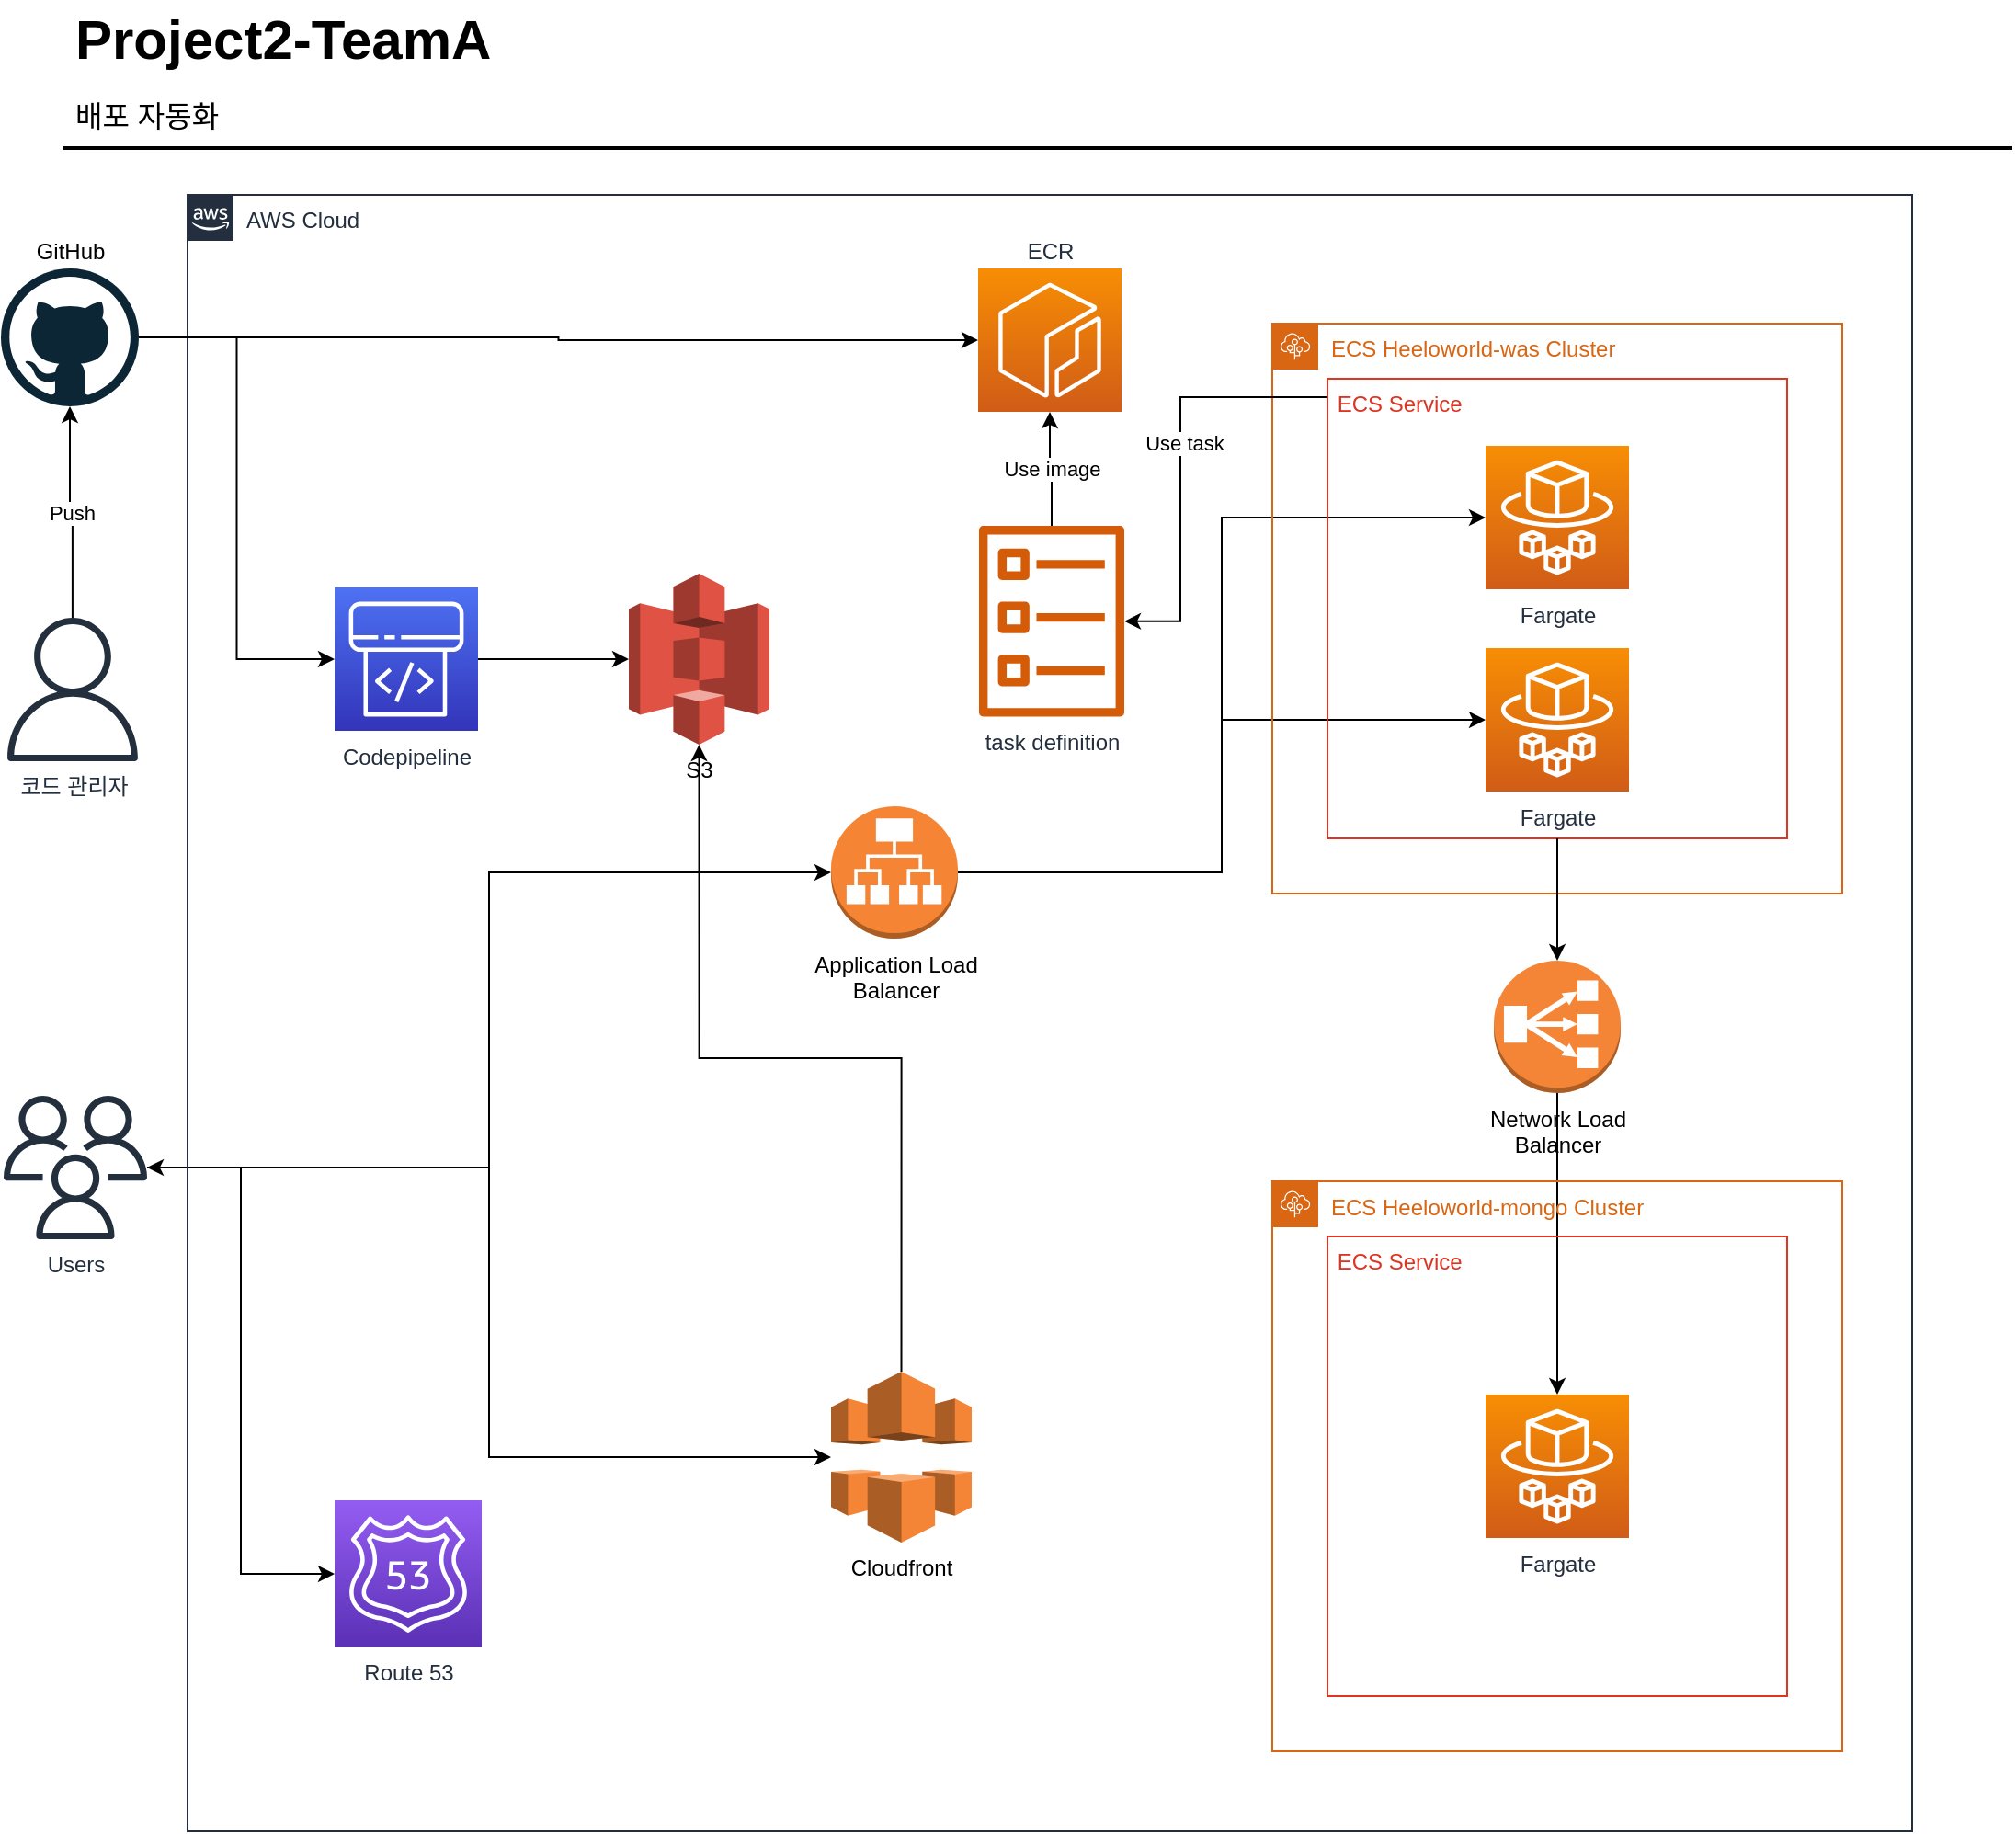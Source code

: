 <mxfile version="20.8.8" type="device"><diagram id="Ht1M8jgEwFfnCIfOTk4-" name="Page-1"><mxGraphModel dx="1928" dy="1082" grid="1" gridSize="10" guides="1" tooltips="1" connect="1" arrows="1" fold="1" page="1" pageScale="1" pageWidth="1169" pageHeight="827" math="0" shadow="0"><root><mxCell id="0"/><mxCell id="1" parent="0"/><mxCell id="-QjtrjUzRDEMRZ5MF8oH-47" value="Project2-TeamA" style="text;html=1;resizable=0;points=[];autosize=1;align=left;verticalAlign=top;spacingTop=-4;fontSize=30;fontStyle=1" parent="1" vertex="1"><mxGeometry x="56.5" y="64.5" width="250" height="40" as="geometry"/></mxCell><mxCell id="-QjtrjUzRDEMRZ5MF8oH-48" value="배포 자동화" style="text;html=1;resizable=0;points=[];autosize=1;align=left;verticalAlign=top;spacingTop=-4;fontSize=16;" parent="1" vertex="1"><mxGeometry x="56.5" y="114.5" width="110" height="30" as="geometry"/></mxCell><mxCell id="SCVMTBWpLvtzJIhz15lM-1" value="" style="line;strokeWidth=2;html=1;fontSize=14;" parent="1" vertex="1"><mxGeometry x="52.5" y="139.5" width="1060" height="10" as="geometry"/></mxCell><mxCell id="E8wnlkkAgw01TToe8rG--15" style="edgeStyle=orthogonalEdgeStyle;rounded=0;orthogonalLoop=1;jettySize=auto;html=1;entryX=0;entryY=0.5;entryDx=0;entryDy=0;entryPerimeter=0;startArrow=classic;startFill=1;" edge="1" parent="1" source="E8wnlkkAgw01TToe8rG--12" target="E8wnlkkAgw01TToe8rG--11"><mxGeometry relative="1" as="geometry"/></mxCell><mxCell id="E8wnlkkAgw01TToe8rG--41" style="edgeStyle=orthogonalEdgeStyle;rounded=0;orthogonalLoop=1;jettySize=auto;html=1;entryX=0;entryY=0.5;entryDx=0;entryDy=0;entryPerimeter=0;startArrow=none;startFill=0;" edge="1" parent="1" source="E8wnlkkAgw01TToe8rG--12" target="E8wnlkkAgw01TToe8rG--13"><mxGeometry relative="1" as="geometry"/></mxCell><mxCell id="E8wnlkkAgw01TToe8rG--52" style="edgeStyle=orthogonalEdgeStyle;rounded=0;orthogonalLoop=1;jettySize=auto;html=1;entryX=0;entryY=0.5;entryDx=0;entryDy=0;entryPerimeter=0;startArrow=none;startFill=0;" edge="1" parent="1" source="E8wnlkkAgw01TToe8rG--12" target="E8wnlkkAgw01TToe8rG--16"><mxGeometry relative="1" as="geometry"/></mxCell><mxCell id="E8wnlkkAgw01TToe8rG--12" value="Users" style="sketch=0;outlineConnect=0;fontColor=#232F3E;gradientColor=none;fillColor=#232F3D;strokeColor=none;dashed=0;verticalLabelPosition=bottom;verticalAlign=top;align=center;html=1;fontSize=12;fontStyle=0;aspect=fixed;pointerEvents=1;shape=mxgraph.aws4.users;" vertex="1" parent="1"><mxGeometry x="20" y="660" width="78" height="78" as="geometry"/></mxCell><mxCell id="E8wnlkkAgw01TToe8rG--18" value="AWS Cloud" style="points=[[0,0],[0.25,0],[0.5,0],[0.75,0],[1,0],[1,0.25],[1,0.5],[1,0.75],[1,1],[0.75,1],[0.5,1],[0.25,1],[0,1],[0,0.75],[0,0.5],[0,0.25]];outlineConnect=0;gradientColor=none;html=1;whiteSpace=wrap;fontSize=12;fontStyle=0;container=1;pointerEvents=0;collapsible=0;recursiveResize=0;shape=mxgraph.aws4.group;grIcon=mxgraph.aws4.group_aws_cloud_alt;strokeColor=#232F3E;fillColor=none;verticalAlign=top;align=left;spacingLeft=30;fontColor=#232F3E;dashed=0;" vertex="1" parent="1"><mxGeometry x="120" y="170" width="938" height="890" as="geometry"/></mxCell><mxCell id="E8wnlkkAgw01TToe8rG--11" value="Route 53" style="sketch=0;points=[[0,0,0],[0.25,0,0],[0.5,0,0],[0.75,0,0],[1,0,0],[0,1,0],[0.25,1,0],[0.5,1,0],[0.75,1,0],[1,1,0],[0,0.25,0],[0,0.5,0],[0,0.75,0],[1,0.25,0],[1,0.5,0],[1,0.75,0]];outlineConnect=0;fontColor=#232F3E;gradientColor=#945DF2;gradientDirection=north;fillColor=#5A30B5;strokeColor=#ffffff;dashed=0;verticalLabelPosition=bottom;verticalAlign=top;align=center;html=1;fontSize=12;fontStyle=0;aspect=fixed;shape=mxgraph.aws4.resourceIcon;resIcon=mxgraph.aws4.route_53;" vertex="1" parent="E8wnlkkAgw01TToe8rG--18"><mxGeometry x="80" y="710" width="80" height="80" as="geometry"/></mxCell><mxCell id="E8wnlkkAgw01TToe8rG--35" style="edgeStyle=orthogonalEdgeStyle;rounded=0;orthogonalLoop=1;jettySize=auto;html=1;exitX=1;exitY=0.5;exitDx=0;exitDy=0;exitPerimeter=0;entryX=0;entryY=0.5;entryDx=0;entryDy=0;entryPerimeter=0;startArrow=none;startFill=0;" edge="1" parent="E8wnlkkAgw01TToe8rG--18" source="E8wnlkkAgw01TToe8rG--16" target="E8wnlkkAgw01TToe8rG--7"><mxGeometry relative="1" as="geometry"/></mxCell><mxCell id="E8wnlkkAgw01TToe8rG--37" style="edgeStyle=orthogonalEdgeStyle;rounded=0;orthogonalLoop=1;jettySize=auto;html=1;entryX=0;entryY=0.5;entryDx=0;entryDy=0;entryPerimeter=0;startArrow=none;startFill=0;" edge="1" parent="E8wnlkkAgw01TToe8rG--18" source="E8wnlkkAgw01TToe8rG--16" target="E8wnlkkAgw01TToe8rG--8"><mxGeometry relative="1" as="geometry"/></mxCell><mxCell id="E8wnlkkAgw01TToe8rG--16" value="Application Load&lt;br&gt;Balancer" style="outlineConnect=0;dashed=0;verticalLabelPosition=bottom;verticalAlign=top;align=center;html=1;shape=mxgraph.aws3.application_load_balancer;fillColor=#F58534;gradientColor=none;" vertex="1" parent="E8wnlkkAgw01TToe8rG--18"><mxGeometry x="350" y="332.5" width="69" height="72" as="geometry"/></mxCell><mxCell id="E8wnlkkAgw01TToe8rG--56" style="edgeStyle=orthogonalEdgeStyle;rounded=0;orthogonalLoop=1;jettySize=auto;html=1;entryX=0.5;entryY=1;entryDx=0;entryDy=0;entryPerimeter=0;startArrow=none;startFill=0;endArrow=classic;endFill=1;exitX=0.5;exitY=0;exitDx=0;exitDy=0;exitPerimeter=0;" edge="1" parent="E8wnlkkAgw01TToe8rG--18" source="E8wnlkkAgw01TToe8rG--13" target="E8wnlkkAgw01TToe8rG--14"><mxGeometry relative="1" as="geometry"/></mxCell><mxCell id="E8wnlkkAgw01TToe8rG--13" value="Cloudfront&lt;br&gt;" style="outlineConnect=0;dashed=0;verticalLabelPosition=bottom;verticalAlign=top;align=center;html=1;shape=mxgraph.aws3.cloudfront;fillColor=#F58536;gradientColor=none;" vertex="1" parent="E8wnlkkAgw01TToe8rG--18"><mxGeometry x="350" y="640" width="76.5" height="93" as="geometry"/></mxCell><mxCell id="E8wnlkkAgw01TToe8rG--14" value="S3" style="outlineConnect=0;dashed=0;verticalLabelPosition=bottom;verticalAlign=top;align=center;html=1;shape=mxgraph.aws3.s3;fillColor=#E05243;gradientColor=none;" vertex="1" parent="E8wnlkkAgw01TToe8rG--18"><mxGeometry x="240" y="206" width="76.5" height="93" as="geometry"/></mxCell><mxCell id="E8wnlkkAgw01TToe8rG--5" value="ECR" style="sketch=0;points=[[0,0,0],[0.25,0,0],[0.5,0,0],[0.75,0,0],[1,0,0],[0,1,0],[0.25,1,0],[0.5,1,0],[0.75,1,0],[1,1,0],[0,0.25,0],[0,0.5,0],[0,0.75,0],[1,0.25,0],[1,0.5,0],[1,0.75,0]];outlineConnect=0;fontColor=#232F3E;gradientColor=#F78E04;gradientDirection=north;fillColor=#D05C17;strokeColor=#ffffff;dashed=0;verticalLabelPosition=top;verticalAlign=bottom;align=center;html=1;fontSize=12;fontStyle=0;aspect=fixed;shape=mxgraph.aws4.resourceIcon;resIcon=mxgraph.aws4.ecr;labelPosition=center;" vertex="1" parent="E8wnlkkAgw01TToe8rG--18"><mxGeometry x="430" y="40" width="78" height="78" as="geometry"/></mxCell><mxCell id="E8wnlkkAgw01TToe8rG--53" style="edgeStyle=orthogonalEdgeStyle;rounded=0;orthogonalLoop=1;jettySize=auto;html=1;entryX=0;entryY=0.5;entryDx=0;entryDy=0;entryPerimeter=0;startArrow=none;startFill=0;" edge="1" parent="E8wnlkkAgw01TToe8rG--18" source="E8wnlkkAgw01TToe8rG--4" target="E8wnlkkAgw01TToe8rG--14"><mxGeometry relative="1" as="geometry"/></mxCell><mxCell id="E8wnlkkAgw01TToe8rG--4" value="Codepipeline" style="sketch=0;points=[[0,0,0],[0.25,0,0],[0.5,0,0],[0.75,0,0],[1,0,0],[0,1,0],[0.25,1,0],[0.5,1,0],[0.75,1,0],[1,1,0],[0,0.25,0],[0,0.5,0],[0,0.75,0],[1,0.25,0],[1,0.5,0],[1,0.75,0]];outlineConnect=0;fontColor=#232F3E;gradientColor=#4D72F3;gradientDirection=north;fillColor=#3334B9;strokeColor=#ffffff;dashed=0;verticalLabelPosition=bottom;verticalAlign=top;align=center;html=1;fontSize=12;fontStyle=0;aspect=fixed;shape=mxgraph.aws4.resourceIcon;resIcon=mxgraph.aws4.codepipeline;" vertex="1" parent="E8wnlkkAgw01TToe8rG--18"><mxGeometry x="80" y="213.5" width="78" height="78" as="geometry"/></mxCell><mxCell id="E8wnlkkAgw01TToe8rG--39" style="edgeStyle=orthogonalEdgeStyle;rounded=0;orthogonalLoop=1;jettySize=auto;html=1;entryX=0.5;entryY=0;entryDx=0;entryDy=0;entryPerimeter=0;startArrow=none;startFill=0;" edge="1" parent="E8wnlkkAgw01TToe8rG--18" source="E8wnlkkAgw01TToe8rG--17" target="E8wnlkkAgw01TToe8rG--25"><mxGeometry relative="1" as="geometry"/></mxCell><mxCell id="E8wnlkkAgw01TToe8rG--17" value="Network Load&lt;br&gt;Balancer" style="outlineConnect=0;dashed=0;verticalLabelPosition=bottom;verticalAlign=top;align=center;html=1;shape=mxgraph.aws3.classic_load_balancer;fillColor=#F58536;gradientColor=none;" vertex="1" parent="E8wnlkkAgw01TToe8rG--18"><mxGeometry x="710.5" y="416.5" width="69" height="72" as="geometry"/></mxCell><mxCell id="E8wnlkkAgw01TToe8rG--19" value="ECS Heeloworld-was Cluster" style="points=[[0,0],[0.25,0],[0.5,0],[0.75,0],[1,0],[1,0.25],[1,0.5],[1,0.75],[1,1],[0.75,1],[0.5,1],[0.25,1],[0,1],[0,0.75],[0,0.5],[0,0.25]];outlineConnect=0;gradientColor=none;html=1;whiteSpace=wrap;fontSize=12;fontStyle=0;container=1;pointerEvents=0;collapsible=0;recursiveResize=0;shape=mxgraph.aws4.group;grIcon=mxgraph.aws4.group_elastic_beanstalk;strokeColor=#D86613;fillColor=none;verticalAlign=top;align=left;spacingLeft=30;fontColor=#D86613;dashed=0;" vertex="1" parent="E8wnlkkAgw01TToe8rG--18"><mxGeometry x="590" y="70" width="310" height="310" as="geometry"/></mxCell><mxCell id="E8wnlkkAgw01TToe8rG--20" value=" ECS Service" style="fillColor=none;strokeColor=#DD3522;verticalAlign=top;fontStyle=0;fontColor=#DD3522;align=left;" vertex="1" parent="E8wnlkkAgw01TToe8rG--19"><mxGeometry x="30" y="30" width="250" height="250" as="geometry"/></mxCell><mxCell id="E8wnlkkAgw01TToe8rG--7" value="Fargate" style="sketch=0;points=[[0,0,0],[0.25,0,0],[0.5,0,0],[0.75,0,0],[1,0,0],[0,1,0],[0.25,1,0],[0.5,1,0],[0.75,1,0],[1,1,0],[0,0.25,0],[0,0.5,0],[0,0.75,0],[1,0.25,0],[1,0.5,0],[1,0.75,0]];outlineConnect=0;fontColor=#232F3E;gradientColor=#F78E04;gradientDirection=north;fillColor=#D05C17;strokeColor=#ffffff;dashed=0;verticalLabelPosition=bottom;verticalAlign=top;align=center;html=1;fontSize=12;fontStyle=0;aspect=fixed;shape=mxgraph.aws4.resourceIcon;resIcon=mxgraph.aws4.fargate;" vertex="1" parent="E8wnlkkAgw01TToe8rG--19"><mxGeometry x="116" y="66.5" width="78" height="78" as="geometry"/></mxCell><mxCell id="E8wnlkkAgw01TToe8rG--8" value="Fargate" style="sketch=0;points=[[0,0,0],[0.25,0,0],[0.5,0,0],[0.75,0,0],[1,0,0],[0,1,0],[0.25,1,0],[0.5,1,0],[0.75,1,0],[1,1,0],[0,0.25,0],[0,0.5,0],[0,0.75,0],[1,0.25,0],[1,0.5,0],[1,0.75,0]];outlineConnect=0;fontColor=#232F3E;gradientColor=#F78E04;gradientDirection=north;fillColor=#D05C17;strokeColor=#ffffff;dashed=0;verticalLabelPosition=bottom;verticalAlign=top;align=center;html=1;fontSize=12;fontStyle=0;aspect=fixed;shape=mxgraph.aws4.resourceIcon;resIcon=mxgraph.aws4.fargate;" vertex="1" parent="E8wnlkkAgw01TToe8rG--19"><mxGeometry x="116" y="176.5" width="78" height="78" as="geometry"/></mxCell><mxCell id="E8wnlkkAgw01TToe8rG--23" value="ECS Heeloworld-mongo Cluster" style="points=[[0,0],[0.25,0],[0.5,0],[0.75,0],[1,0],[1,0.25],[1,0.5],[1,0.75],[1,1],[0.75,1],[0.5,1],[0.25,1],[0,1],[0,0.75],[0,0.5],[0,0.25]];outlineConnect=0;gradientColor=none;html=1;whiteSpace=wrap;fontSize=12;fontStyle=0;container=1;pointerEvents=0;collapsible=0;recursiveResize=0;shape=mxgraph.aws4.group;grIcon=mxgraph.aws4.group_elastic_beanstalk;strokeColor=#D86613;fillColor=none;verticalAlign=top;align=left;spacingLeft=30;fontColor=#D86613;dashed=0;" vertex="1" parent="E8wnlkkAgw01TToe8rG--18"><mxGeometry x="590" y="536.5" width="310" height="310" as="geometry"/></mxCell><mxCell id="E8wnlkkAgw01TToe8rG--24" value=" ECS Service" style="fillColor=none;strokeColor=#DD3522;verticalAlign=top;fontStyle=0;fontColor=#DD3522;align=left;" vertex="1" parent="E8wnlkkAgw01TToe8rG--23"><mxGeometry x="30" y="30" width="250" height="250" as="geometry"/></mxCell><mxCell id="E8wnlkkAgw01TToe8rG--25" value="Fargate" style="sketch=0;points=[[0,0,0],[0.25,0,0],[0.5,0,0],[0.75,0,0],[1,0,0],[0,1,0],[0.25,1,0],[0.5,1,0],[0.75,1,0],[1,1,0],[0,0.25,0],[0,0.5,0],[0,0.75,0],[1,0.25,0],[1,0.5,0],[1,0.75,0]];outlineConnect=0;fontColor=#232F3E;gradientColor=#F78E04;gradientDirection=north;fillColor=#D05C17;strokeColor=#ffffff;dashed=0;verticalLabelPosition=bottom;verticalAlign=top;align=center;html=1;fontSize=12;fontStyle=0;aspect=fixed;shape=mxgraph.aws4.resourceIcon;resIcon=mxgraph.aws4.fargate;" vertex="1" parent="E8wnlkkAgw01TToe8rG--23"><mxGeometry x="116" y="116" width="78" height="78" as="geometry"/></mxCell><mxCell id="E8wnlkkAgw01TToe8rG--38" style="edgeStyle=orthogonalEdgeStyle;rounded=0;orthogonalLoop=1;jettySize=auto;html=1;exitX=0.5;exitY=1;exitDx=0;exitDy=0;entryX=0.5;entryY=0;entryDx=0;entryDy=0;entryPerimeter=0;startArrow=none;startFill=0;" edge="1" parent="E8wnlkkAgw01TToe8rG--18" source="E8wnlkkAgw01TToe8rG--20" target="E8wnlkkAgw01TToe8rG--17"><mxGeometry relative="1" as="geometry"/></mxCell><mxCell id="E8wnlkkAgw01TToe8rG--50" value="Use image" style="edgeStyle=orthogonalEdgeStyle;rounded=0;orthogonalLoop=1;jettySize=auto;html=1;entryX=0.5;entryY=1;entryDx=0;entryDy=0;entryPerimeter=0;startArrow=none;startFill=0;" edge="1" parent="E8wnlkkAgw01TToe8rG--18" source="E8wnlkkAgw01TToe8rG--47" target="E8wnlkkAgw01TToe8rG--5"><mxGeometry relative="1" as="geometry"/></mxCell><mxCell id="E8wnlkkAgw01TToe8rG--54" style="edgeStyle=orthogonalEdgeStyle;rounded=0;orthogonalLoop=1;jettySize=auto;html=1;startArrow=classic;startFill=1;endArrow=none;endFill=0;" edge="1" parent="E8wnlkkAgw01TToe8rG--18" source="E8wnlkkAgw01TToe8rG--47"><mxGeometry relative="1" as="geometry"><mxPoint x="620" y="110" as="targetPoint"/><Array as="points"><mxPoint x="540" y="232"/><mxPoint x="540" y="110"/><mxPoint x="620" y="110"/></Array></mxGeometry></mxCell><mxCell id="E8wnlkkAgw01TToe8rG--55" value="Use task" style="edgeLabel;html=1;align=center;verticalAlign=middle;resizable=0;points=[];" vertex="1" connectable="0" parent="E8wnlkkAgw01TToe8rG--54"><mxGeometry x="0.092" y="-2" relative="1" as="geometry"><mxPoint y="-1" as="offset"/></mxGeometry></mxCell><mxCell id="E8wnlkkAgw01TToe8rG--47" value="task definition" style="sketch=0;outlineConnect=0;fontColor=#232F3E;gradientColor=none;fillColor=#D45B07;strokeColor=none;dashed=0;verticalLabelPosition=bottom;verticalAlign=top;align=center;html=1;fontSize=12;fontStyle=0;aspect=fixed;pointerEvents=1;shape=mxgraph.aws4.ecs_task;" vertex="1" parent="E8wnlkkAgw01TToe8rG--18"><mxGeometry x="430" y="180" width="80" height="103.78" as="geometry"/></mxCell><mxCell id="E8wnlkkAgw01TToe8rG--31" style="edgeStyle=orthogonalEdgeStyle;rounded=0;orthogonalLoop=1;jettySize=auto;html=1;entryX=0;entryY=0.5;entryDx=0;entryDy=0;entryPerimeter=0;startArrow=none;startFill=0;" edge="1" parent="1" source="E8wnlkkAgw01TToe8rG--27" target="E8wnlkkAgw01TToe8rG--4"><mxGeometry relative="1" as="geometry"/></mxCell><mxCell id="E8wnlkkAgw01TToe8rG--32" style="edgeStyle=orthogonalEdgeStyle;rounded=0;orthogonalLoop=1;jettySize=auto;html=1;entryX=0;entryY=0.5;entryDx=0;entryDy=0;entryPerimeter=0;startArrow=none;startFill=0;" edge="1" parent="1" source="E8wnlkkAgw01TToe8rG--27" target="E8wnlkkAgw01TToe8rG--5"><mxGeometry relative="1" as="geometry"/></mxCell><mxCell id="E8wnlkkAgw01TToe8rG--27" value="GitHub" style="dashed=0;outlineConnect=0;html=1;align=center;labelPosition=center;verticalLabelPosition=top;verticalAlign=bottom;shape=mxgraph.weblogos.github" vertex="1" parent="1"><mxGeometry x="18.5" y="210" width="75" height="75" as="geometry"/></mxCell><mxCell id="E8wnlkkAgw01TToe8rG--40" value="Push" style="edgeStyle=orthogonalEdgeStyle;rounded=0;orthogonalLoop=1;jettySize=auto;html=1;startArrow=none;startFill=0;" edge="1" parent="1" source="E8wnlkkAgw01TToe8rG--28" target="E8wnlkkAgw01TToe8rG--27"><mxGeometry relative="1" as="geometry"/></mxCell><mxCell id="E8wnlkkAgw01TToe8rG--28" value="코드 관리자" style="sketch=0;outlineConnect=0;fontColor=#232F3E;gradientColor=none;fillColor=#232F3D;strokeColor=none;dashed=0;verticalLabelPosition=bottom;verticalAlign=top;align=center;html=1;fontSize=12;fontStyle=0;aspect=fixed;pointerEvents=1;shape=mxgraph.aws4.user;horizontal=1;labelPosition=center;" vertex="1" parent="1"><mxGeometry x="18.5" y="400" width="78" height="78" as="geometry"/></mxCell></root></mxGraphModel></diagram></mxfile>